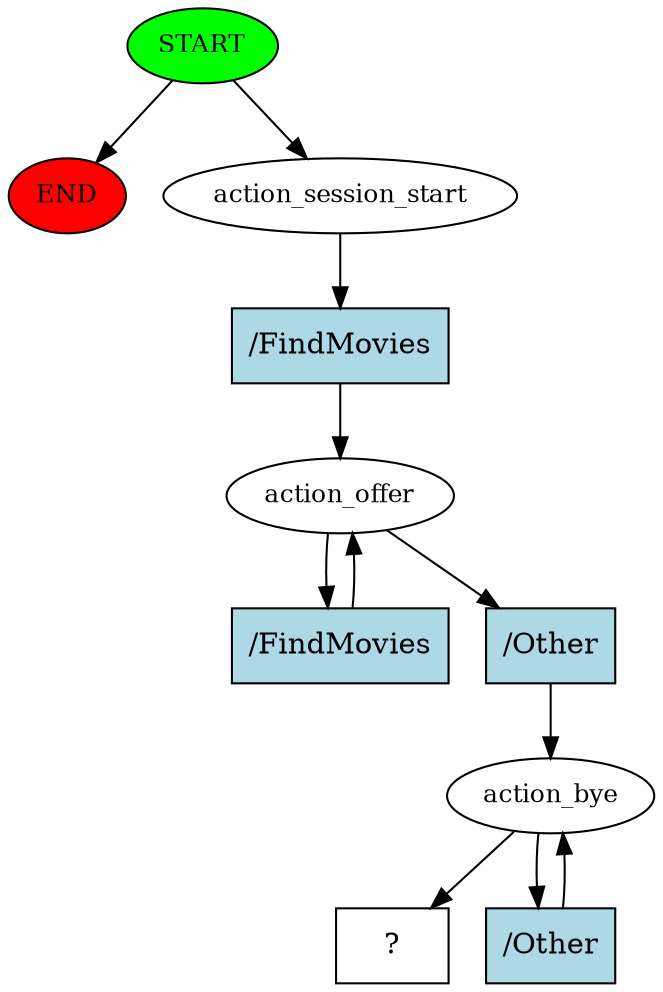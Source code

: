 digraph  {
0 [class="start active", fillcolor=green, fontsize=12, label=START, style=filled];
"-1" [class=end, fillcolor=red, fontsize=12, label=END, style=filled];
1 [class=active, fontsize=12, label=action_session_start];
2 [class=active, fontsize=12, label=action_offer];
5 [class=active, fontsize=12, label=action_bye];
7 [class="intent dashed active", label="  ?  ", shape=rect];
8 [class="intent active", fillcolor=lightblue, label="/FindMovies", shape=rect, style=filled];
9 [class="intent active", fillcolor=lightblue, label="/FindMovies", shape=rect, style=filled];
10 [class="intent active", fillcolor=lightblue, label="/Other", shape=rect, style=filled];
11 [class="intent active", fillcolor=lightblue, label="/Other", shape=rect, style=filled];
0 -> "-1"  [class="", key=NONE, label=""];
0 -> 1  [class=active, key=NONE, label=""];
1 -> 8  [class=active, key=0];
2 -> 9  [class=active, key=0];
2 -> 10  [class=active, key=0];
5 -> 7  [class=active, key=NONE, label=""];
5 -> 11  [class=active, key=0];
8 -> 2  [class=active, key=0];
9 -> 2  [class=active, key=0];
10 -> 5  [class=active, key=0];
11 -> 5  [class=active, key=0];
}
